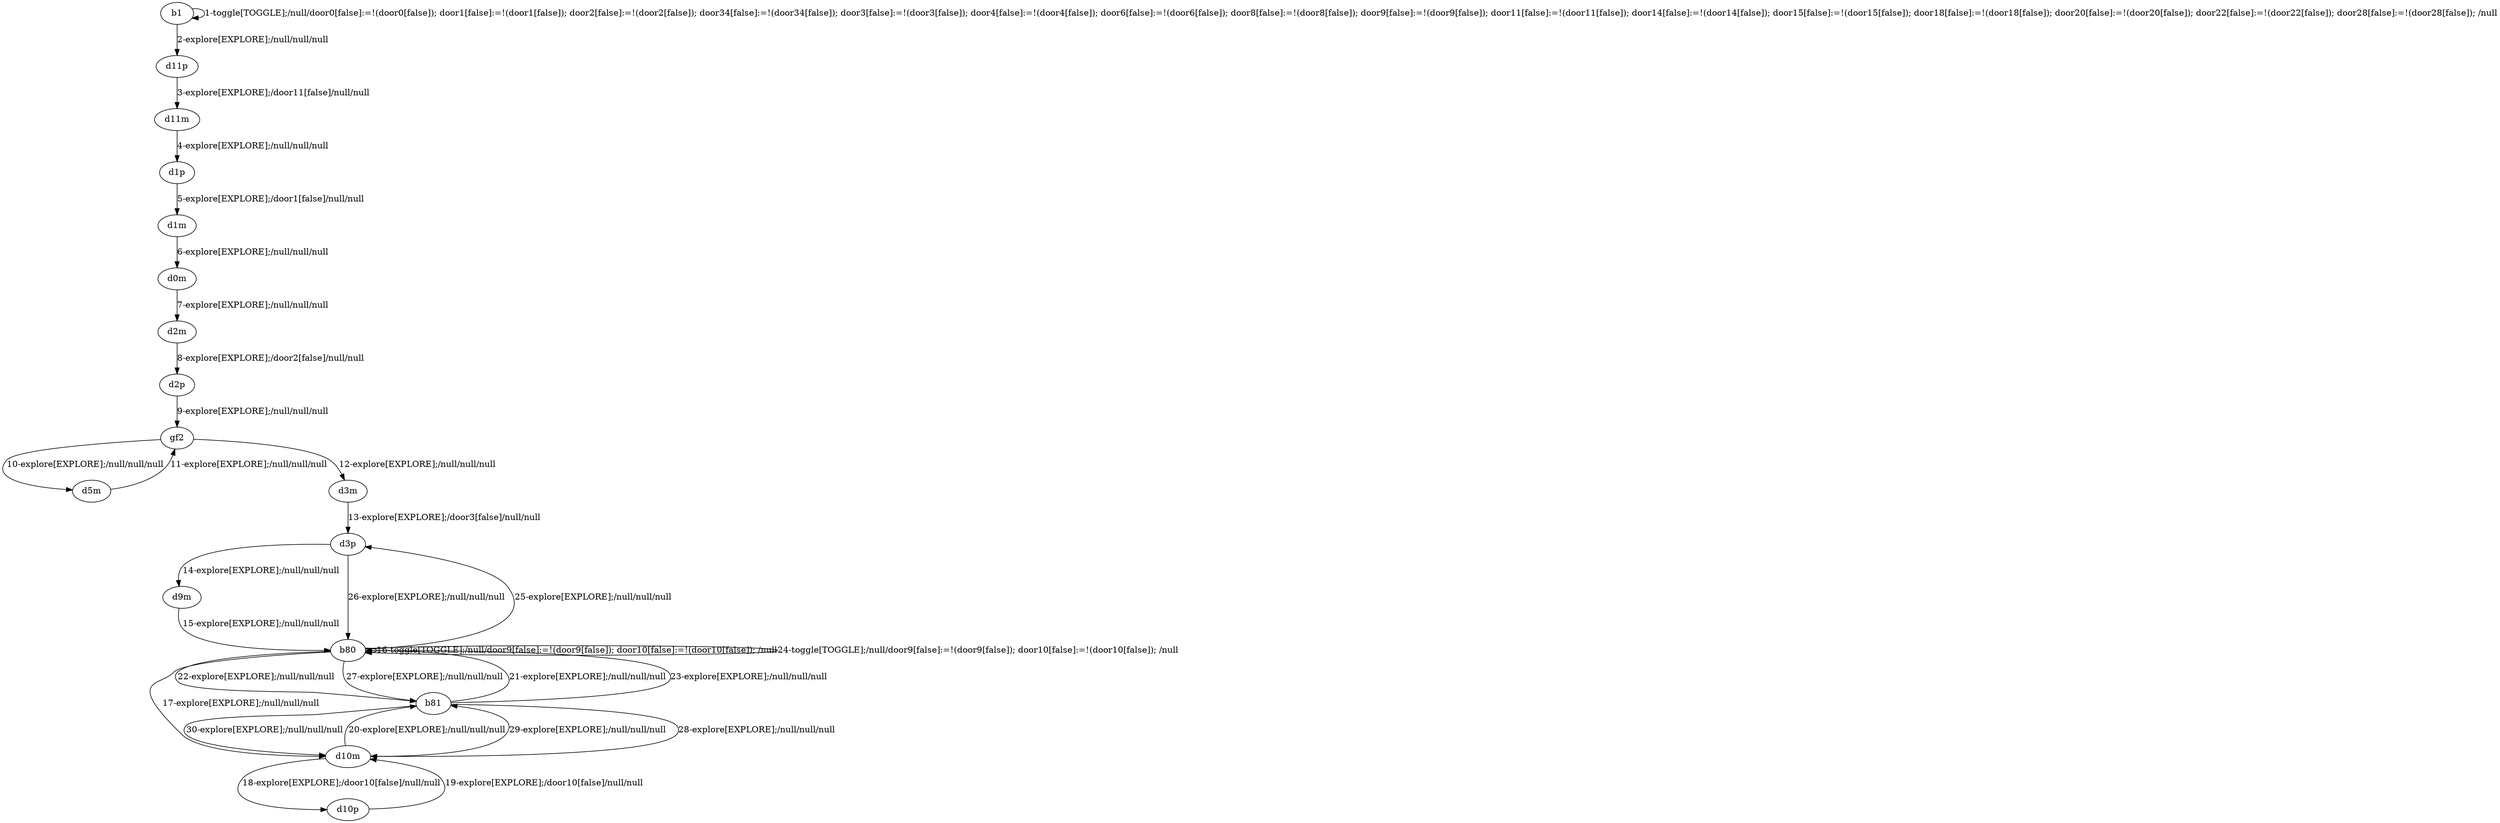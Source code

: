 # Total number of goals covered by this test: 2
# d10m --> d10p
# d10p --> d10m

digraph g {
"b1" -> "b1" [label = "1-toggle[TOGGLE];/null/door0[false]:=!(door0[false]); door1[false]:=!(door1[false]); door2[false]:=!(door2[false]); door34[false]:=!(door34[false]); door3[false]:=!(door3[false]); door4[false]:=!(door4[false]); door6[false]:=!(door6[false]); door8[false]:=!(door8[false]); door9[false]:=!(door9[false]); door11[false]:=!(door11[false]); door14[false]:=!(door14[false]); door15[false]:=!(door15[false]); door18[false]:=!(door18[false]); door20[false]:=!(door20[false]); door22[false]:=!(door22[false]); door28[false]:=!(door28[false]); /null"];
"b1" -> "d11p" [label = "2-explore[EXPLORE];/null/null/null"];
"d11p" -> "d11m" [label = "3-explore[EXPLORE];/door11[false]/null/null"];
"d11m" -> "d1p" [label = "4-explore[EXPLORE];/null/null/null"];
"d1p" -> "d1m" [label = "5-explore[EXPLORE];/door1[false]/null/null"];
"d1m" -> "d0m" [label = "6-explore[EXPLORE];/null/null/null"];
"d0m" -> "d2m" [label = "7-explore[EXPLORE];/null/null/null"];
"d2m" -> "d2p" [label = "8-explore[EXPLORE];/door2[false]/null/null"];
"d2p" -> "gf2" [label = "9-explore[EXPLORE];/null/null/null"];
"gf2" -> "d5m" [label = "10-explore[EXPLORE];/null/null/null"];
"d5m" -> "gf2" [label = "11-explore[EXPLORE];/null/null/null"];
"gf2" -> "d3m" [label = "12-explore[EXPLORE];/null/null/null"];
"d3m" -> "d3p" [label = "13-explore[EXPLORE];/door3[false]/null/null"];
"d3p" -> "d9m" [label = "14-explore[EXPLORE];/null/null/null"];
"d9m" -> "b80" [label = "15-explore[EXPLORE];/null/null/null"];
"b80" -> "b80" [label = "16-toggle[TOGGLE];/null/door9[false]:=!(door9[false]); door10[false]:=!(door10[false]); /null"];
"b80" -> "d10m" [label = "17-explore[EXPLORE];/null/null/null"];
"d10m" -> "d10p" [label = "18-explore[EXPLORE];/door10[false]/null/null"];
"d10p" -> "d10m" [label = "19-explore[EXPLORE];/door10[false]/null/null"];
"d10m" -> "b81" [label = "20-explore[EXPLORE];/null/null/null"];
"b81" -> "b80" [label = "21-explore[EXPLORE];/null/null/null"];
"b80" -> "b81" [label = "22-explore[EXPLORE];/null/null/null"];
"b81" -> "b80" [label = "23-explore[EXPLORE];/null/null/null"];
"b80" -> "b80" [label = "24-toggle[TOGGLE];/null/door9[false]:=!(door9[false]); door10[false]:=!(door10[false]); /null"];
"b80" -> "d3p" [label = "25-explore[EXPLORE];/null/null/null"];
"d3p" -> "b80" [label = "26-explore[EXPLORE];/null/null/null"];
"b80" -> "b81" [label = "27-explore[EXPLORE];/null/null/null"];
"b81" -> "d10m" [label = "28-explore[EXPLORE];/null/null/null"];
"d10m" -> "b81" [label = "29-explore[EXPLORE];/null/null/null"];
"b81" -> "d10m" [label = "30-explore[EXPLORE];/null/null/null"];
}